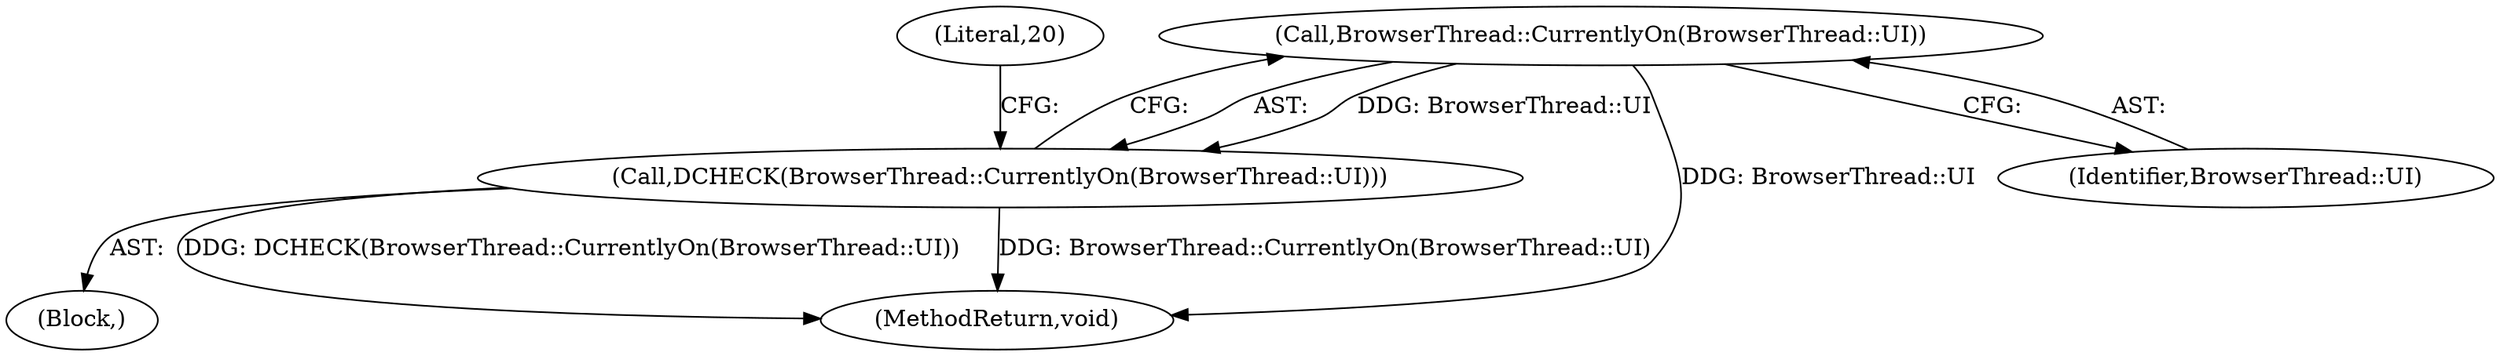 digraph "0_Chrome_16dcd30c215801941d9890859fd79a234128fc3e_7@API" {
"1000106" [label="(Call,BrowserThread::CurrentlyOn(BrowserThread::UI))"];
"1000105" [label="(Call,DCHECK(BrowserThread::CurrentlyOn(BrowserThread::UI)))"];
"1000104" [label="(Block,)"];
"1000106" [label="(Call,BrowserThread::CurrentlyOn(BrowserThread::UI))"];
"1000105" [label="(Call,DCHECK(BrowserThread::CurrentlyOn(BrowserThread::UI)))"];
"1000110" [label="(Literal,20)"];
"1000157" [label="(MethodReturn,void)"];
"1000107" [label="(Identifier,BrowserThread::UI)"];
"1000106" -> "1000105"  [label="AST: "];
"1000106" -> "1000107"  [label="CFG: "];
"1000107" -> "1000106"  [label="AST: "];
"1000105" -> "1000106"  [label="CFG: "];
"1000106" -> "1000157"  [label="DDG: BrowserThread::UI"];
"1000106" -> "1000105"  [label="DDG: BrowserThread::UI"];
"1000105" -> "1000104"  [label="AST: "];
"1000110" -> "1000105"  [label="CFG: "];
"1000105" -> "1000157"  [label="DDG: DCHECK(BrowserThread::CurrentlyOn(BrowserThread::UI))"];
"1000105" -> "1000157"  [label="DDG: BrowserThread::CurrentlyOn(BrowserThread::UI)"];
}
